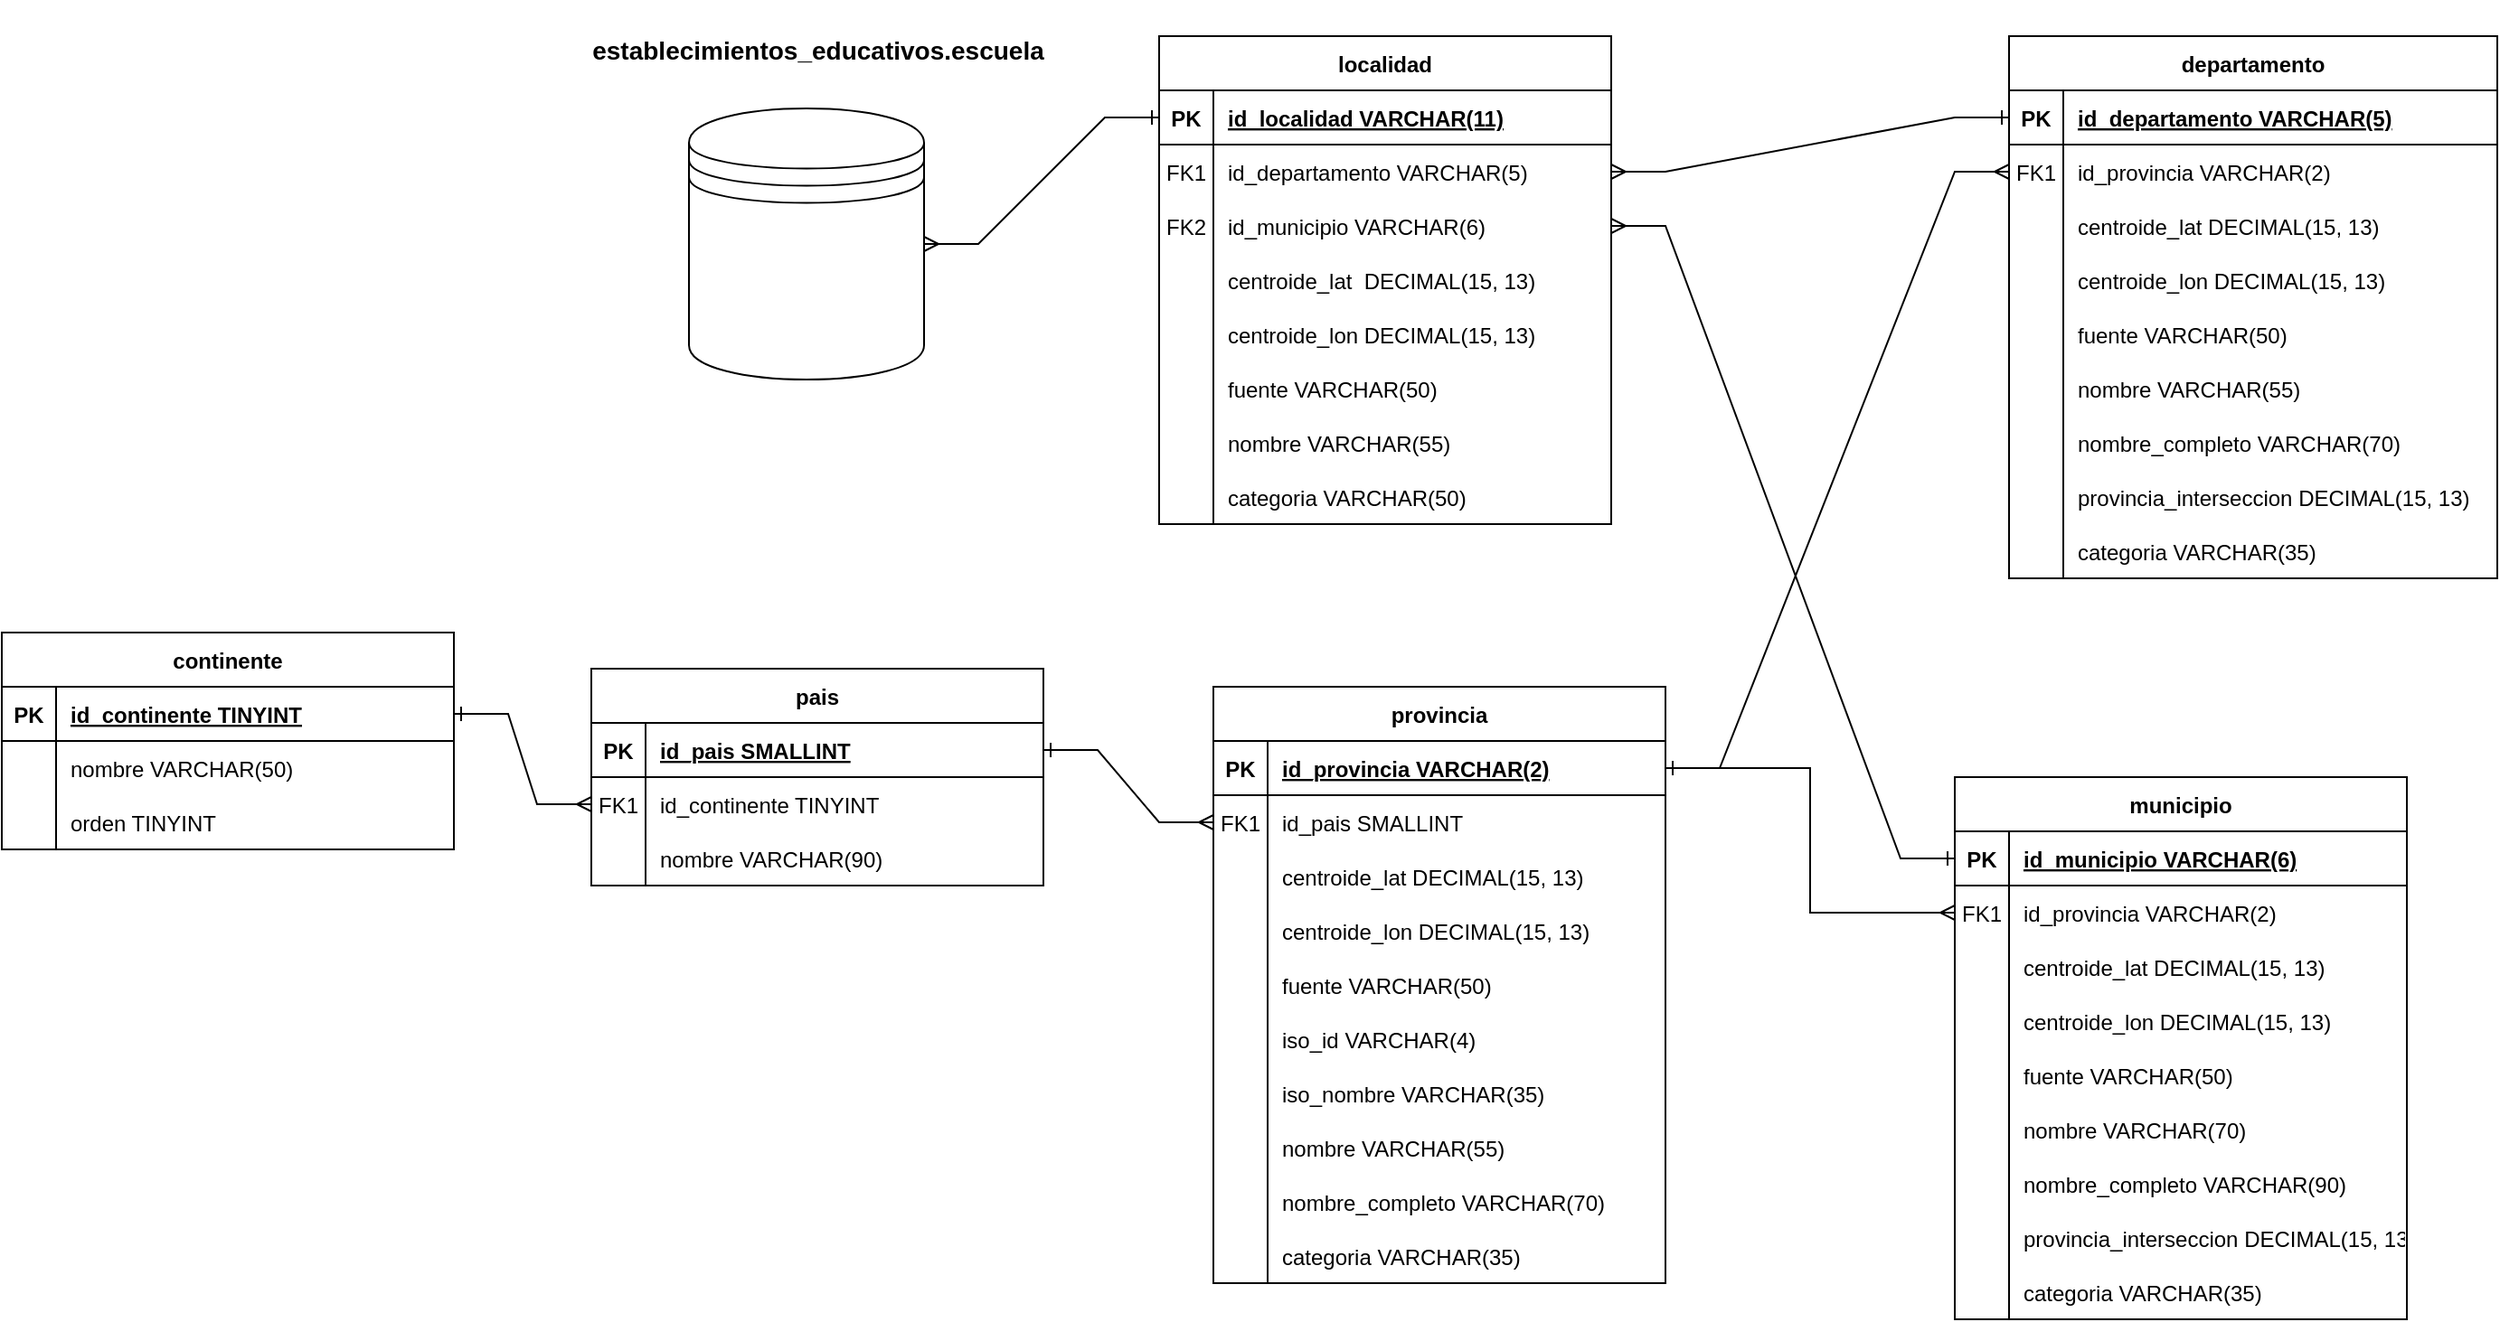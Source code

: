 <mxfile version="22.0.4" type="github">
  <diagram id="R2lEEEUBdFMjLlhIrx00" name="Page-1">
    <mxGraphModel dx="1405" dy="452" grid="1" gridSize="10" guides="1" tooltips="1" connect="1" arrows="1" fold="1" page="1" pageScale="1" pageWidth="850" pageHeight="1100" math="0" shadow="0" extFonts="Permanent Marker^https://fonts.googleapis.com/css?family=Permanent+Marker">
      <root>
        <mxCell id="0" />
        <mxCell id="1" parent="0" />
        <mxCell id="p_L0hl0cmmFW-ICyaClc-1" value="provincia" style="shape=table;startSize=30;container=1;collapsible=1;childLayout=tableLayout;fixedRows=1;rowLines=0;fontStyle=1;align=center;resizeLast=1;" parent="1" vertex="1">
          <mxGeometry x="150" y="710" width="250" height="330" as="geometry" />
        </mxCell>
        <mxCell id="p_L0hl0cmmFW-ICyaClc-2" value="" style="shape=partialRectangle;collapsible=0;dropTarget=0;pointerEvents=0;fillColor=none;points=[[0,0.5],[1,0.5]];portConstraint=eastwest;top=0;left=0;right=0;bottom=1;" parent="p_L0hl0cmmFW-ICyaClc-1" vertex="1">
          <mxGeometry y="30" width="250" height="30" as="geometry" />
        </mxCell>
        <mxCell id="p_L0hl0cmmFW-ICyaClc-3" value="PK" style="shape=partialRectangle;overflow=hidden;connectable=0;fillColor=none;top=0;left=0;bottom=0;right=0;fontStyle=1;" parent="p_L0hl0cmmFW-ICyaClc-2" vertex="1">
          <mxGeometry width="30" height="30" as="geometry">
            <mxRectangle width="30" height="30" as="alternateBounds" />
          </mxGeometry>
        </mxCell>
        <mxCell id="p_L0hl0cmmFW-ICyaClc-4" value="id_provincia VARCHAR(2)" style="shape=partialRectangle;overflow=hidden;connectable=0;fillColor=none;top=0;left=0;bottom=0;right=0;align=left;spacingLeft=6;fontStyle=5;" parent="p_L0hl0cmmFW-ICyaClc-2" vertex="1">
          <mxGeometry x="30" width="220" height="30" as="geometry">
            <mxRectangle width="220" height="30" as="alternateBounds" />
          </mxGeometry>
        </mxCell>
        <mxCell id="p_L0hl0cmmFW-ICyaClc-5" value="" style="shape=partialRectangle;collapsible=0;dropTarget=0;pointerEvents=0;fillColor=none;points=[[0,0.5],[1,0.5]];portConstraint=eastwest;top=0;left=0;right=0;bottom=0;" parent="p_L0hl0cmmFW-ICyaClc-1" vertex="1">
          <mxGeometry y="60" width="250" height="30" as="geometry" />
        </mxCell>
        <mxCell id="p_L0hl0cmmFW-ICyaClc-6" value="FK1" style="shape=partialRectangle;overflow=hidden;connectable=0;fillColor=none;top=0;left=0;bottom=0;right=0;" parent="p_L0hl0cmmFW-ICyaClc-5" vertex="1">
          <mxGeometry width="30" height="30" as="geometry">
            <mxRectangle width="30" height="30" as="alternateBounds" />
          </mxGeometry>
        </mxCell>
        <mxCell id="p_L0hl0cmmFW-ICyaClc-7" value="id_pais SMALLINT" style="shape=partialRectangle;overflow=hidden;connectable=0;fillColor=none;top=0;left=0;bottom=0;right=0;align=left;spacingLeft=6;" parent="p_L0hl0cmmFW-ICyaClc-5" vertex="1">
          <mxGeometry x="30" width="220" height="30" as="geometry">
            <mxRectangle width="220" height="30" as="alternateBounds" />
          </mxGeometry>
        </mxCell>
        <mxCell id="P555-BphKyuBICLtv276-1" value="" style="shape=partialRectangle;collapsible=0;dropTarget=0;pointerEvents=0;fillColor=none;points=[[0,0.5],[1,0.5]];portConstraint=eastwest;top=0;left=0;right=0;bottom=0;" parent="p_L0hl0cmmFW-ICyaClc-1" vertex="1">
          <mxGeometry y="90" width="250" height="30" as="geometry" />
        </mxCell>
        <mxCell id="P555-BphKyuBICLtv276-2" value="" style="shape=partialRectangle;overflow=hidden;connectable=0;fillColor=none;top=0;left=0;bottom=0;right=0;" parent="P555-BphKyuBICLtv276-1" vertex="1">
          <mxGeometry width="30" height="30" as="geometry">
            <mxRectangle width="30" height="30" as="alternateBounds" />
          </mxGeometry>
        </mxCell>
        <mxCell id="P555-BphKyuBICLtv276-3" value="centroide_lat DECIMAL(15, 13)" style="shape=partialRectangle;overflow=hidden;connectable=0;fillColor=none;top=0;left=0;bottom=0;right=0;align=left;spacingLeft=6;" parent="P555-BphKyuBICLtv276-1" vertex="1">
          <mxGeometry x="30" width="220" height="30" as="geometry">
            <mxRectangle width="220" height="30" as="alternateBounds" />
          </mxGeometry>
        </mxCell>
        <mxCell id="9YQmN1Ds9y90uGteiGCf-87" value="" style="shape=partialRectangle;collapsible=0;dropTarget=0;pointerEvents=0;fillColor=none;points=[[0,0.5],[1,0.5]];portConstraint=eastwest;top=0;left=0;right=0;bottom=0;" parent="p_L0hl0cmmFW-ICyaClc-1" vertex="1">
          <mxGeometry y="120" width="250" height="30" as="geometry" />
        </mxCell>
        <mxCell id="9YQmN1Ds9y90uGteiGCf-88" value="" style="shape=partialRectangle;overflow=hidden;connectable=0;fillColor=none;top=0;left=0;bottom=0;right=0;" parent="9YQmN1Ds9y90uGteiGCf-87" vertex="1">
          <mxGeometry width="30" height="30" as="geometry">
            <mxRectangle width="30" height="30" as="alternateBounds" />
          </mxGeometry>
        </mxCell>
        <mxCell id="9YQmN1Ds9y90uGteiGCf-89" value="centroide_lon DECIMAL(15, 13)" style="shape=partialRectangle;overflow=hidden;connectable=0;fillColor=none;top=0;left=0;bottom=0;right=0;align=left;spacingLeft=6;" parent="9YQmN1Ds9y90uGteiGCf-87" vertex="1">
          <mxGeometry x="30" width="220" height="30" as="geometry">
            <mxRectangle width="220" height="30" as="alternateBounds" />
          </mxGeometry>
        </mxCell>
        <mxCell id="P555-BphKyuBICLtv276-7" value="" style="shape=partialRectangle;collapsible=0;dropTarget=0;pointerEvents=0;fillColor=none;points=[[0,0.5],[1,0.5]];portConstraint=eastwest;top=0;left=0;right=0;bottom=0;" parent="p_L0hl0cmmFW-ICyaClc-1" vertex="1">
          <mxGeometry y="150" width="250" height="30" as="geometry" />
        </mxCell>
        <mxCell id="P555-BphKyuBICLtv276-8" value="" style="shape=partialRectangle;overflow=hidden;connectable=0;fillColor=none;top=0;left=0;bottom=0;right=0;" parent="P555-BphKyuBICLtv276-7" vertex="1">
          <mxGeometry width="30" height="30" as="geometry">
            <mxRectangle width="30" height="30" as="alternateBounds" />
          </mxGeometry>
        </mxCell>
        <mxCell id="P555-BphKyuBICLtv276-9" value="fuente VARCHAR(50)" style="shape=partialRectangle;overflow=hidden;connectable=0;fillColor=none;top=0;left=0;bottom=0;right=0;align=left;spacingLeft=6;" parent="P555-BphKyuBICLtv276-7" vertex="1">
          <mxGeometry x="30" width="220" height="30" as="geometry">
            <mxRectangle width="220" height="30" as="alternateBounds" />
          </mxGeometry>
        </mxCell>
        <mxCell id="P555-BphKyuBICLtv276-10" value="" style="shape=partialRectangle;collapsible=0;dropTarget=0;pointerEvents=0;fillColor=none;points=[[0,0.5],[1,0.5]];portConstraint=eastwest;top=0;left=0;right=0;bottom=0;" parent="p_L0hl0cmmFW-ICyaClc-1" vertex="1">
          <mxGeometry y="180" width="250" height="30" as="geometry" />
        </mxCell>
        <mxCell id="P555-BphKyuBICLtv276-11" value="" style="shape=partialRectangle;overflow=hidden;connectable=0;fillColor=none;top=0;left=0;bottom=0;right=0;" parent="P555-BphKyuBICLtv276-10" vertex="1">
          <mxGeometry width="30" height="30" as="geometry">
            <mxRectangle width="30" height="30" as="alternateBounds" />
          </mxGeometry>
        </mxCell>
        <mxCell id="P555-BphKyuBICLtv276-12" value="iso_id VARCHAR(4)" style="shape=partialRectangle;overflow=hidden;connectable=0;fillColor=none;top=0;left=0;bottom=0;right=0;align=left;spacingLeft=6;" parent="P555-BphKyuBICLtv276-10" vertex="1">
          <mxGeometry x="30" width="220" height="30" as="geometry">
            <mxRectangle width="220" height="30" as="alternateBounds" />
          </mxGeometry>
        </mxCell>
        <mxCell id="P555-BphKyuBICLtv276-13" value="" style="shape=partialRectangle;collapsible=0;dropTarget=0;pointerEvents=0;fillColor=none;points=[[0,0.5],[1,0.5]];portConstraint=eastwest;top=0;left=0;right=0;bottom=0;" parent="p_L0hl0cmmFW-ICyaClc-1" vertex="1">
          <mxGeometry y="210" width="250" height="30" as="geometry" />
        </mxCell>
        <mxCell id="P555-BphKyuBICLtv276-14" value="" style="shape=partialRectangle;overflow=hidden;connectable=0;fillColor=none;top=0;left=0;bottom=0;right=0;" parent="P555-BphKyuBICLtv276-13" vertex="1">
          <mxGeometry width="30" height="30" as="geometry">
            <mxRectangle width="30" height="30" as="alternateBounds" />
          </mxGeometry>
        </mxCell>
        <mxCell id="P555-BphKyuBICLtv276-15" value="iso_nombre VARCHAR(35)" style="shape=partialRectangle;overflow=hidden;connectable=0;fillColor=none;top=0;left=0;bottom=0;right=0;align=left;spacingLeft=6;" parent="P555-BphKyuBICLtv276-13" vertex="1">
          <mxGeometry x="30" width="220" height="30" as="geometry">
            <mxRectangle width="220" height="30" as="alternateBounds" />
          </mxGeometry>
        </mxCell>
        <mxCell id="P555-BphKyuBICLtv276-4" value="" style="shape=partialRectangle;collapsible=0;dropTarget=0;pointerEvents=0;fillColor=none;points=[[0,0.5],[1,0.5]];portConstraint=eastwest;top=0;left=0;right=0;bottom=0;" parent="p_L0hl0cmmFW-ICyaClc-1" vertex="1">
          <mxGeometry y="240" width="250" height="30" as="geometry" />
        </mxCell>
        <mxCell id="P555-BphKyuBICLtv276-5" value="" style="shape=partialRectangle;overflow=hidden;connectable=0;fillColor=none;top=0;left=0;bottom=0;right=0;" parent="P555-BphKyuBICLtv276-4" vertex="1">
          <mxGeometry width="30" height="30" as="geometry">
            <mxRectangle width="30" height="30" as="alternateBounds" />
          </mxGeometry>
        </mxCell>
        <mxCell id="P555-BphKyuBICLtv276-6" value="nombre VARCHAR(55)" style="shape=partialRectangle;overflow=hidden;connectable=0;fillColor=none;top=0;left=0;bottom=0;right=0;align=left;spacingLeft=6;" parent="P555-BphKyuBICLtv276-4" vertex="1">
          <mxGeometry x="30" width="220" height="30" as="geometry">
            <mxRectangle width="220" height="30" as="alternateBounds" />
          </mxGeometry>
        </mxCell>
        <mxCell id="P555-BphKyuBICLtv276-50" value="" style="shape=partialRectangle;collapsible=0;dropTarget=0;pointerEvents=0;fillColor=none;points=[[0,0.5],[1,0.5]];portConstraint=eastwest;top=0;left=0;right=0;bottom=0;" parent="p_L0hl0cmmFW-ICyaClc-1" vertex="1">
          <mxGeometry y="270" width="250" height="30" as="geometry" />
        </mxCell>
        <mxCell id="P555-BphKyuBICLtv276-51" value="" style="shape=partialRectangle;overflow=hidden;connectable=0;fillColor=none;top=0;left=0;bottom=0;right=0;" parent="P555-BphKyuBICLtv276-50" vertex="1">
          <mxGeometry width="30" height="30" as="geometry">
            <mxRectangle width="30" height="30" as="alternateBounds" />
          </mxGeometry>
        </mxCell>
        <mxCell id="P555-BphKyuBICLtv276-52" value="nombre_completo VARCHAR(70)" style="shape=partialRectangle;overflow=hidden;connectable=0;fillColor=none;top=0;left=0;bottom=0;right=0;align=left;spacingLeft=6;" parent="P555-BphKyuBICLtv276-50" vertex="1">
          <mxGeometry x="30" width="220" height="30" as="geometry">
            <mxRectangle width="220" height="30" as="alternateBounds" />
          </mxGeometry>
        </mxCell>
        <mxCell id="P555-BphKyuBICLtv276-53" value="" style="shape=partialRectangle;collapsible=0;dropTarget=0;pointerEvents=0;fillColor=none;points=[[0,0.5],[1,0.5]];portConstraint=eastwest;top=0;left=0;right=0;bottom=0;" parent="p_L0hl0cmmFW-ICyaClc-1" vertex="1">
          <mxGeometry y="300" width="250" height="30" as="geometry" />
        </mxCell>
        <mxCell id="P555-BphKyuBICLtv276-54" value="" style="shape=partialRectangle;overflow=hidden;connectable=0;fillColor=none;top=0;left=0;bottom=0;right=0;" parent="P555-BphKyuBICLtv276-53" vertex="1">
          <mxGeometry width="30" height="30" as="geometry">
            <mxRectangle width="30" height="30" as="alternateBounds" />
          </mxGeometry>
        </mxCell>
        <mxCell id="P555-BphKyuBICLtv276-55" value="categoria VARCHAR(35)" style="shape=partialRectangle;overflow=hidden;connectable=0;fillColor=none;top=0;left=0;bottom=0;right=0;align=left;spacingLeft=6;" parent="P555-BphKyuBICLtv276-53" vertex="1">
          <mxGeometry x="30" width="220" height="30" as="geometry">
            <mxRectangle width="220" height="30" as="alternateBounds" />
          </mxGeometry>
        </mxCell>
        <mxCell id="p_L0hl0cmmFW-ICyaClc-14" value="departamento" style="shape=table;startSize=30;container=1;collapsible=1;childLayout=tableLayout;fixedRows=1;rowLines=0;fontStyle=1;align=center;resizeLast=1;" parent="1" vertex="1">
          <mxGeometry x="590" y="350" width="270" height="300" as="geometry" />
        </mxCell>
        <mxCell id="p_L0hl0cmmFW-ICyaClc-15" value="" style="shape=partialRectangle;collapsible=0;dropTarget=0;pointerEvents=0;fillColor=none;points=[[0,0.5],[1,0.5]];portConstraint=eastwest;top=0;left=0;right=0;bottom=1;" parent="p_L0hl0cmmFW-ICyaClc-14" vertex="1">
          <mxGeometry y="30" width="270" height="30" as="geometry" />
        </mxCell>
        <mxCell id="p_L0hl0cmmFW-ICyaClc-16" value="PK" style="shape=partialRectangle;overflow=hidden;connectable=0;fillColor=none;top=0;left=0;bottom=0;right=0;fontStyle=1;" parent="p_L0hl0cmmFW-ICyaClc-15" vertex="1">
          <mxGeometry width="30" height="30" as="geometry">
            <mxRectangle width="30" height="30" as="alternateBounds" />
          </mxGeometry>
        </mxCell>
        <mxCell id="p_L0hl0cmmFW-ICyaClc-17" value="id_departamento VARCHAR(5)" style="shape=partialRectangle;overflow=hidden;connectable=0;fillColor=none;top=0;left=0;bottom=0;right=0;align=left;spacingLeft=6;fontStyle=5;" parent="p_L0hl0cmmFW-ICyaClc-15" vertex="1">
          <mxGeometry x="30" width="240" height="30" as="geometry">
            <mxRectangle width="240" height="30" as="alternateBounds" />
          </mxGeometry>
        </mxCell>
        <mxCell id="p_L0hl0cmmFW-ICyaClc-18" value="" style="shape=partialRectangle;collapsible=0;dropTarget=0;pointerEvents=0;fillColor=none;points=[[0,0.5],[1,0.5]];portConstraint=eastwest;top=0;left=0;right=0;bottom=0;" parent="p_L0hl0cmmFW-ICyaClc-14" vertex="1">
          <mxGeometry y="60" width="270" height="30" as="geometry" />
        </mxCell>
        <mxCell id="p_L0hl0cmmFW-ICyaClc-19" value="FK1" style="shape=partialRectangle;overflow=hidden;connectable=0;fillColor=none;top=0;left=0;bottom=0;right=0;" parent="p_L0hl0cmmFW-ICyaClc-18" vertex="1">
          <mxGeometry width="30" height="30" as="geometry">
            <mxRectangle width="30" height="30" as="alternateBounds" />
          </mxGeometry>
        </mxCell>
        <mxCell id="p_L0hl0cmmFW-ICyaClc-20" value="id_provincia VARCHAR(2)" style="shape=partialRectangle;overflow=hidden;connectable=0;fillColor=none;top=0;left=0;bottom=0;right=0;align=left;spacingLeft=6;" parent="p_L0hl0cmmFW-ICyaClc-18" vertex="1">
          <mxGeometry x="30" width="240" height="30" as="geometry">
            <mxRectangle width="240" height="30" as="alternateBounds" />
          </mxGeometry>
        </mxCell>
        <mxCell id="P555-BphKyuBICLtv276-56" value="" style="shape=partialRectangle;collapsible=0;dropTarget=0;pointerEvents=0;fillColor=none;points=[[0,0.5],[1,0.5]];portConstraint=eastwest;top=0;left=0;right=0;bottom=0;" parent="p_L0hl0cmmFW-ICyaClc-14" vertex="1">
          <mxGeometry y="90" width="270" height="30" as="geometry" />
        </mxCell>
        <mxCell id="P555-BphKyuBICLtv276-57" value="" style="shape=partialRectangle;overflow=hidden;connectable=0;fillColor=none;top=0;left=0;bottom=0;right=0;" parent="P555-BphKyuBICLtv276-56" vertex="1">
          <mxGeometry width="30" height="30" as="geometry">
            <mxRectangle width="30" height="30" as="alternateBounds" />
          </mxGeometry>
        </mxCell>
        <mxCell id="P555-BphKyuBICLtv276-58" value="centroide_lat DECIMAL(15, 13)" style="shape=partialRectangle;overflow=hidden;connectable=0;fillColor=none;top=0;left=0;bottom=0;right=0;align=left;spacingLeft=6;" parent="P555-BphKyuBICLtv276-56" vertex="1">
          <mxGeometry x="30" width="240" height="30" as="geometry">
            <mxRectangle width="240" height="30" as="alternateBounds" />
          </mxGeometry>
        </mxCell>
        <mxCell id="p_L0hl0cmmFW-ICyaClc-27" value="" style="shape=partialRectangle;collapsible=0;dropTarget=0;pointerEvents=0;fillColor=none;points=[[0,0.5],[1,0.5]];portConstraint=eastwest;top=0;left=0;right=0;bottom=0;" parent="p_L0hl0cmmFW-ICyaClc-14" vertex="1">
          <mxGeometry y="120" width="270" height="30" as="geometry" />
        </mxCell>
        <mxCell id="p_L0hl0cmmFW-ICyaClc-28" value="" style="shape=partialRectangle;overflow=hidden;connectable=0;fillColor=none;top=0;left=0;bottom=0;right=0;" parent="p_L0hl0cmmFW-ICyaClc-27" vertex="1">
          <mxGeometry width="30" height="30" as="geometry">
            <mxRectangle width="30" height="30" as="alternateBounds" />
          </mxGeometry>
        </mxCell>
        <mxCell id="p_L0hl0cmmFW-ICyaClc-29" value="centroide_lon DECIMAL(15, 13)" style="shape=partialRectangle;overflow=hidden;connectable=0;fillColor=none;top=0;left=0;bottom=0;right=0;align=left;spacingLeft=6;" parent="p_L0hl0cmmFW-ICyaClc-27" vertex="1">
          <mxGeometry x="30" width="240" height="30" as="geometry">
            <mxRectangle width="240" height="30" as="alternateBounds" />
          </mxGeometry>
        </mxCell>
        <mxCell id="P555-BphKyuBICLtv276-62" value="" style="shape=partialRectangle;collapsible=0;dropTarget=0;pointerEvents=0;fillColor=none;points=[[0,0.5],[1,0.5]];portConstraint=eastwest;top=0;left=0;right=0;bottom=0;" parent="p_L0hl0cmmFW-ICyaClc-14" vertex="1">
          <mxGeometry y="150" width="270" height="30" as="geometry" />
        </mxCell>
        <mxCell id="P555-BphKyuBICLtv276-63" value="" style="shape=partialRectangle;overflow=hidden;connectable=0;fillColor=none;top=0;left=0;bottom=0;right=0;" parent="P555-BphKyuBICLtv276-62" vertex="1">
          <mxGeometry width="30" height="30" as="geometry">
            <mxRectangle width="30" height="30" as="alternateBounds" />
          </mxGeometry>
        </mxCell>
        <mxCell id="P555-BphKyuBICLtv276-64" value="fuente VARCHAR(50)" style="shape=partialRectangle;overflow=hidden;connectable=0;fillColor=none;top=0;left=0;bottom=0;right=0;align=left;spacingLeft=6;" parent="P555-BphKyuBICLtv276-62" vertex="1">
          <mxGeometry x="30" width="240" height="30" as="geometry">
            <mxRectangle width="240" height="30" as="alternateBounds" />
          </mxGeometry>
        </mxCell>
        <mxCell id="P555-BphKyuBICLtv276-59" value="" style="shape=partialRectangle;collapsible=0;dropTarget=0;pointerEvents=0;fillColor=none;points=[[0,0.5],[1,0.5]];portConstraint=eastwest;top=0;left=0;right=0;bottom=0;" parent="p_L0hl0cmmFW-ICyaClc-14" vertex="1">
          <mxGeometry y="180" width="270" height="30" as="geometry" />
        </mxCell>
        <mxCell id="P555-BphKyuBICLtv276-60" value="" style="shape=partialRectangle;overflow=hidden;connectable=0;fillColor=none;top=0;left=0;bottom=0;right=0;" parent="P555-BphKyuBICLtv276-59" vertex="1">
          <mxGeometry width="30" height="30" as="geometry">
            <mxRectangle width="30" height="30" as="alternateBounds" />
          </mxGeometry>
        </mxCell>
        <mxCell id="P555-BphKyuBICLtv276-61" value="nombre VARCHAR(55)" style="shape=partialRectangle;overflow=hidden;connectable=0;fillColor=none;top=0;left=0;bottom=0;right=0;align=left;spacingLeft=6;" parent="P555-BphKyuBICLtv276-59" vertex="1">
          <mxGeometry x="30" width="240" height="30" as="geometry">
            <mxRectangle width="240" height="30" as="alternateBounds" />
          </mxGeometry>
        </mxCell>
        <mxCell id="P555-BphKyuBICLtv276-65" value="" style="shape=partialRectangle;collapsible=0;dropTarget=0;pointerEvents=0;fillColor=none;points=[[0,0.5],[1,0.5]];portConstraint=eastwest;top=0;left=0;right=0;bottom=0;" parent="p_L0hl0cmmFW-ICyaClc-14" vertex="1">
          <mxGeometry y="210" width="270" height="30" as="geometry" />
        </mxCell>
        <mxCell id="P555-BphKyuBICLtv276-66" value="" style="shape=partialRectangle;overflow=hidden;connectable=0;fillColor=none;top=0;left=0;bottom=0;right=0;" parent="P555-BphKyuBICLtv276-65" vertex="1">
          <mxGeometry width="30" height="30" as="geometry">
            <mxRectangle width="30" height="30" as="alternateBounds" />
          </mxGeometry>
        </mxCell>
        <mxCell id="P555-BphKyuBICLtv276-67" value="nombre_completo VARCHAR(70)" style="shape=partialRectangle;overflow=hidden;connectable=0;fillColor=none;top=0;left=0;bottom=0;right=0;align=left;spacingLeft=6;" parent="P555-BphKyuBICLtv276-65" vertex="1">
          <mxGeometry x="30" width="240" height="30" as="geometry">
            <mxRectangle width="240" height="30" as="alternateBounds" />
          </mxGeometry>
        </mxCell>
        <mxCell id="P555-BphKyuBICLtv276-68" value="" style="shape=partialRectangle;collapsible=0;dropTarget=0;pointerEvents=0;fillColor=none;points=[[0,0.5],[1,0.5]];portConstraint=eastwest;top=0;left=0;right=0;bottom=0;" parent="p_L0hl0cmmFW-ICyaClc-14" vertex="1">
          <mxGeometry y="240" width="270" height="30" as="geometry" />
        </mxCell>
        <mxCell id="P555-BphKyuBICLtv276-69" value="" style="shape=partialRectangle;overflow=hidden;connectable=0;fillColor=none;top=0;left=0;bottom=0;right=0;" parent="P555-BphKyuBICLtv276-68" vertex="1">
          <mxGeometry width="30" height="30" as="geometry">
            <mxRectangle width="30" height="30" as="alternateBounds" />
          </mxGeometry>
        </mxCell>
        <mxCell id="P555-BphKyuBICLtv276-70" value="provincia_interseccion DECIMAL(15, 13)" style="shape=partialRectangle;overflow=hidden;connectable=0;fillColor=none;top=0;left=0;bottom=0;right=0;align=left;spacingLeft=6;" parent="P555-BphKyuBICLtv276-68" vertex="1">
          <mxGeometry x="30" width="240" height="30" as="geometry">
            <mxRectangle width="240" height="30" as="alternateBounds" />
          </mxGeometry>
        </mxCell>
        <mxCell id="P555-BphKyuBICLtv276-71" value="" style="shape=partialRectangle;collapsible=0;dropTarget=0;pointerEvents=0;fillColor=none;points=[[0,0.5],[1,0.5]];portConstraint=eastwest;top=0;left=0;right=0;bottom=0;" parent="p_L0hl0cmmFW-ICyaClc-14" vertex="1">
          <mxGeometry y="270" width="270" height="30" as="geometry" />
        </mxCell>
        <mxCell id="P555-BphKyuBICLtv276-72" value="" style="shape=partialRectangle;overflow=hidden;connectable=0;fillColor=none;top=0;left=0;bottom=0;right=0;" parent="P555-BphKyuBICLtv276-71" vertex="1">
          <mxGeometry width="30" height="30" as="geometry">
            <mxRectangle width="30" height="30" as="alternateBounds" />
          </mxGeometry>
        </mxCell>
        <mxCell id="P555-BphKyuBICLtv276-73" value="categoria VARCHAR(35)" style="shape=partialRectangle;overflow=hidden;connectable=0;fillColor=none;top=0;left=0;bottom=0;right=0;align=left;spacingLeft=6;" parent="P555-BphKyuBICLtv276-71" vertex="1">
          <mxGeometry x="30" width="240" height="30" as="geometry">
            <mxRectangle width="240" height="30" as="alternateBounds" />
          </mxGeometry>
        </mxCell>
        <mxCell id="p_L0hl0cmmFW-ICyaClc-31" style="edgeStyle=entityRelationEdgeStyle;rounded=0;orthogonalLoop=1;jettySize=auto;html=1;exitX=1;exitY=0.5;exitDx=0;exitDy=0;entryX=0;entryY=0.5;entryDx=0;entryDy=0;startArrow=ERone;startFill=0;endArrow=ERmany;endFill=0;" parent="1" source="p_L0hl0cmmFW-ICyaClc-2" target="p_L0hl0cmmFW-ICyaClc-18" edge="1">
          <mxGeometry relative="1" as="geometry" />
        </mxCell>
        <mxCell id="p_L0hl0cmmFW-ICyaClc-32" value="localidad" style="shape=table;startSize=30;container=1;collapsible=1;childLayout=tableLayout;fixedRows=1;rowLines=0;fontStyle=1;align=center;resizeLast=1;" parent="1" vertex="1">
          <mxGeometry x="120" y="350" width="250" height="270" as="geometry" />
        </mxCell>
        <mxCell id="p_L0hl0cmmFW-ICyaClc-33" value="" style="shape=partialRectangle;collapsible=0;dropTarget=0;pointerEvents=0;fillColor=none;points=[[0,0.5],[1,0.5]];portConstraint=eastwest;top=0;left=0;right=0;bottom=1;" parent="p_L0hl0cmmFW-ICyaClc-32" vertex="1">
          <mxGeometry y="30" width="250" height="30" as="geometry" />
        </mxCell>
        <mxCell id="p_L0hl0cmmFW-ICyaClc-34" value="PK" style="shape=partialRectangle;overflow=hidden;connectable=0;fillColor=none;top=0;left=0;bottom=0;right=0;fontStyle=1;" parent="p_L0hl0cmmFW-ICyaClc-33" vertex="1">
          <mxGeometry width="30" height="30" as="geometry">
            <mxRectangle width="30" height="30" as="alternateBounds" />
          </mxGeometry>
        </mxCell>
        <mxCell id="p_L0hl0cmmFW-ICyaClc-35" value="id_localidad VARCHAR(11)" style="shape=partialRectangle;overflow=hidden;connectable=0;fillColor=none;top=0;left=0;bottom=0;right=0;align=left;spacingLeft=6;fontStyle=5;" parent="p_L0hl0cmmFW-ICyaClc-33" vertex="1">
          <mxGeometry x="30" width="220" height="30" as="geometry">
            <mxRectangle width="220" height="30" as="alternateBounds" />
          </mxGeometry>
        </mxCell>
        <mxCell id="p_L0hl0cmmFW-ICyaClc-36" value="" style="shape=partialRectangle;collapsible=0;dropTarget=0;pointerEvents=0;fillColor=none;points=[[0,0.5],[1,0.5]];portConstraint=eastwest;top=0;left=0;right=0;bottom=0;" parent="p_L0hl0cmmFW-ICyaClc-32" vertex="1">
          <mxGeometry y="60" width="250" height="30" as="geometry" />
        </mxCell>
        <mxCell id="p_L0hl0cmmFW-ICyaClc-37" value="FK1" style="shape=partialRectangle;overflow=hidden;connectable=0;fillColor=none;top=0;left=0;bottom=0;right=0;" parent="p_L0hl0cmmFW-ICyaClc-36" vertex="1">
          <mxGeometry width="30" height="30" as="geometry">
            <mxRectangle width="30" height="30" as="alternateBounds" />
          </mxGeometry>
        </mxCell>
        <mxCell id="p_L0hl0cmmFW-ICyaClc-38" value="id_departamento VARCHAR(5)" style="shape=partialRectangle;overflow=hidden;connectable=0;fillColor=none;top=0;left=0;bottom=0;right=0;align=left;spacingLeft=6;" parent="p_L0hl0cmmFW-ICyaClc-36" vertex="1">
          <mxGeometry x="30" width="220" height="30" as="geometry">
            <mxRectangle width="220" height="30" as="alternateBounds" />
          </mxGeometry>
        </mxCell>
        <mxCell id="P555-BphKyuBICLtv276-105" value="" style="shape=partialRectangle;collapsible=0;dropTarget=0;pointerEvents=0;fillColor=none;points=[[0,0.5],[1,0.5]];portConstraint=eastwest;top=0;left=0;right=0;bottom=0;" parent="p_L0hl0cmmFW-ICyaClc-32" vertex="1">
          <mxGeometry y="90" width="250" height="30" as="geometry" />
        </mxCell>
        <mxCell id="P555-BphKyuBICLtv276-106" value="FK2" style="shape=partialRectangle;overflow=hidden;connectable=0;fillColor=none;top=0;left=0;bottom=0;right=0;" parent="P555-BphKyuBICLtv276-105" vertex="1">
          <mxGeometry width="30" height="30" as="geometry">
            <mxRectangle width="30" height="30" as="alternateBounds" />
          </mxGeometry>
        </mxCell>
        <mxCell id="P555-BphKyuBICLtv276-107" value="id_municipio VARCHAR(6)" style="shape=partialRectangle;overflow=hidden;connectable=0;fillColor=none;top=0;left=0;bottom=0;right=0;align=left;spacingLeft=6;" parent="P555-BphKyuBICLtv276-105" vertex="1">
          <mxGeometry x="30" width="220" height="30" as="geometry">
            <mxRectangle width="220" height="30" as="alternateBounds" />
          </mxGeometry>
        </mxCell>
        <mxCell id="P555-BphKyuBICLtv276-99" value="" style="shape=partialRectangle;collapsible=0;dropTarget=0;pointerEvents=0;fillColor=none;points=[[0,0.5],[1,0.5]];portConstraint=eastwest;top=0;left=0;right=0;bottom=0;" parent="p_L0hl0cmmFW-ICyaClc-32" vertex="1">
          <mxGeometry y="120" width="250" height="30" as="geometry" />
        </mxCell>
        <mxCell id="P555-BphKyuBICLtv276-100" value="" style="shape=partialRectangle;overflow=hidden;connectable=0;fillColor=none;top=0;left=0;bottom=0;right=0;" parent="P555-BphKyuBICLtv276-99" vertex="1">
          <mxGeometry width="30" height="30" as="geometry">
            <mxRectangle width="30" height="30" as="alternateBounds" />
          </mxGeometry>
        </mxCell>
        <mxCell id="P555-BphKyuBICLtv276-101" value="centroide_lat  DECIMAL(15, 13)" style="shape=partialRectangle;overflow=hidden;connectable=0;fillColor=none;top=0;left=0;bottom=0;right=0;align=left;spacingLeft=6;" parent="P555-BphKyuBICLtv276-99" vertex="1">
          <mxGeometry x="30" width="220" height="30" as="geometry">
            <mxRectangle width="220" height="30" as="alternateBounds" />
          </mxGeometry>
        </mxCell>
        <mxCell id="P555-BphKyuBICLtv276-74" value="" style="shape=partialRectangle;collapsible=0;dropTarget=0;pointerEvents=0;fillColor=none;points=[[0,0.5],[1,0.5]];portConstraint=eastwest;top=0;left=0;right=0;bottom=0;" parent="p_L0hl0cmmFW-ICyaClc-32" vertex="1">
          <mxGeometry y="150" width="250" height="30" as="geometry" />
        </mxCell>
        <mxCell id="P555-BphKyuBICLtv276-75" value="" style="shape=partialRectangle;overflow=hidden;connectable=0;fillColor=none;top=0;left=0;bottom=0;right=0;" parent="P555-BphKyuBICLtv276-74" vertex="1">
          <mxGeometry width="30" height="30" as="geometry">
            <mxRectangle width="30" height="30" as="alternateBounds" />
          </mxGeometry>
        </mxCell>
        <mxCell id="P555-BphKyuBICLtv276-76" value="centroide_lon DECIMAL(15, 13)" style="shape=partialRectangle;overflow=hidden;connectable=0;fillColor=none;top=0;left=0;bottom=0;right=0;align=left;spacingLeft=6;" parent="P555-BphKyuBICLtv276-74" vertex="1">
          <mxGeometry x="30" width="220" height="30" as="geometry">
            <mxRectangle width="220" height="30" as="alternateBounds" />
          </mxGeometry>
        </mxCell>
        <mxCell id="P555-BphKyuBICLtv276-102" value="" style="shape=partialRectangle;collapsible=0;dropTarget=0;pointerEvents=0;fillColor=none;points=[[0,0.5],[1,0.5]];portConstraint=eastwest;top=0;left=0;right=0;bottom=0;" parent="p_L0hl0cmmFW-ICyaClc-32" vertex="1">
          <mxGeometry y="180" width="250" height="30" as="geometry" />
        </mxCell>
        <mxCell id="P555-BphKyuBICLtv276-103" value="" style="shape=partialRectangle;overflow=hidden;connectable=0;fillColor=none;top=0;left=0;bottom=0;right=0;" parent="P555-BphKyuBICLtv276-102" vertex="1">
          <mxGeometry width="30" height="30" as="geometry">
            <mxRectangle width="30" height="30" as="alternateBounds" />
          </mxGeometry>
        </mxCell>
        <mxCell id="P555-BphKyuBICLtv276-104" value="fuente VARCHAR(50)" style="shape=partialRectangle;overflow=hidden;connectable=0;fillColor=none;top=0;left=0;bottom=0;right=0;align=left;spacingLeft=6;" parent="P555-BphKyuBICLtv276-102" vertex="1">
          <mxGeometry x="30" width="220" height="30" as="geometry">
            <mxRectangle width="220" height="30" as="alternateBounds" />
          </mxGeometry>
        </mxCell>
        <mxCell id="CJse-N3JDThR90MtRQgZ-159" value="" style="shape=partialRectangle;collapsible=0;dropTarget=0;pointerEvents=0;fillColor=none;points=[[0,0.5],[1,0.5]];portConstraint=eastwest;top=0;left=0;right=0;bottom=0;" parent="p_L0hl0cmmFW-ICyaClc-32" vertex="1">
          <mxGeometry y="210" width="250" height="30" as="geometry" />
        </mxCell>
        <mxCell id="CJse-N3JDThR90MtRQgZ-160" value="" style="shape=partialRectangle;overflow=hidden;connectable=0;fillColor=none;top=0;left=0;bottom=0;right=0;" parent="CJse-N3JDThR90MtRQgZ-159" vertex="1">
          <mxGeometry width="30" height="30" as="geometry">
            <mxRectangle width="30" height="30" as="alternateBounds" />
          </mxGeometry>
        </mxCell>
        <mxCell id="CJse-N3JDThR90MtRQgZ-161" value="nombre VARCHAR(55)" style="shape=partialRectangle;overflow=hidden;connectable=0;fillColor=none;top=0;left=0;bottom=0;right=0;align=left;spacingLeft=6;" parent="CJse-N3JDThR90MtRQgZ-159" vertex="1">
          <mxGeometry x="30" width="220" height="30" as="geometry">
            <mxRectangle width="220" height="30" as="alternateBounds" />
          </mxGeometry>
        </mxCell>
        <mxCell id="P555-BphKyuBICLtv276-109" value="" style="shape=partialRectangle;collapsible=0;dropTarget=0;pointerEvents=0;fillColor=none;points=[[0,0.5],[1,0.5]];portConstraint=eastwest;top=0;left=0;right=0;bottom=0;" parent="p_L0hl0cmmFW-ICyaClc-32" vertex="1">
          <mxGeometry y="240" width="250" height="30" as="geometry" />
        </mxCell>
        <mxCell id="P555-BphKyuBICLtv276-110" value="" style="shape=partialRectangle;overflow=hidden;connectable=0;fillColor=none;top=0;left=0;bottom=0;right=0;" parent="P555-BphKyuBICLtv276-109" vertex="1">
          <mxGeometry width="30" height="30" as="geometry">
            <mxRectangle width="30" height="30" as="alternateBounds" />
          </mxGeometry>
        </mxCell>
        <mxCell id="P555-BphKyuBICLtv276-111" value="categoria VARCHAR(50)" style="shape=partialRectangle;overflow=hidden;connectable=0;fillColor=none;top=0;left=0;bottom=0;right=0;align=left;spacingLeft=6;" parent="P555-BphKyuBICLtv276-109" vertex="1">
          <mxGeometry x="30" width="220" height="30" as="geometry">
            <mxRectangle width="220" height="30" as="alternateBounds" />
          </mxGeometry>
        </mxCell>
        <mxCell id="p_L0hl0cmmFW-ICyaClc-49" style="edgeStyle=entityRelationEdgeStyle;rounded=0;orthogonalLoop=1;jettySize=auto;html=1;exitX=0;exitY=0.5;exitDx=0;exitDy=0;entryX=1;entryY=0.5;entryDx=0;entryDy=0;startArrow=ERone;startFill=0;endArrow=ERmany;endFill=0;" parent="1" source="p_L0hl0cmmFW-ICyaClc-15" target="p_L0hl0cmmFW-ICyaClc-36" edge="1">
          <mxGeometry relative="1" as="geometry" />
        </mxCell>
        <mxCell id="9YQmN1Ds9y90uGteiGCf-68" value="pais" style="shape=table;startSize=30;container=1;collapsible=1;childLayout=tableLayout;fixedRows=1;rowLines=0;fontStyle=1;align=center;resizeLast=1;" parent="1" vertex="1">
          <mxGeometry x="-194" y="700" width="250" height="120" as="geometry" />
        </mxCell>
        <mxCell id="9YQmN1Ds9y90uGteiGCf-69" value="" style="shape=partialRectangle;collapsible=0;dropTarget=0;pointerEvents=0;fillColor=none;points=[[0,0.5],[1,0.5]];portConstraint=eastwest;top=0;left=0;right=0;bottom=1;" parent="9YQmN1Ds9y90uGteiGCf-68" vertex="1">
          <mxGeometry y="30" width="250" height="30" as="geometry" />
        </mxCell>
        <mxCell id="9YQmN1Ds9y90uGteiGCf-70" value="PK" style="shape=partialRectangle;overflow=hidden;connectable=0;fillColor=none;top=0;left=0;bottom=0;right=0;fontStyle=1;" parent="9YQmN1Ds9y90uGteiGCf-69" vertex="1">
          <mxGeometry width="30" height="30" as="geometry">
            <mxRectangle width="30" height="30" as="alternateBounds" />
          </mxGeometry>
        </mxCell>
        <mxCell id="9YQmN1Ds9y90uGteiGCf-71" value="id_pais SMALLINT" style="shape=partialRectangle;overflow=hidden;connectable=0;fillColor=none;top=0;left=0;bottom=0;right=0;align=left;spacingLeft=6;fontStyle=5;" parent="9YQmN1Ds9y90uGteiGCf-69" vertex="1">
          <mxGeometry x="30" width="220" height="30" as="geometry">
            <mxRectangle width="220" height="30" as="alternateBounds" />
          </mxGeometry>
        </mxCell>
        <mxCell id="P555-BphKyuBICLtv276-150" value="" style="shape=partialRectangle;collapsible=0;dropTarget=0;pointerEvents=0;fillColor=none;points=[[0,0.5],[1,0.5]];portConstraint=eastwest;top=0;left=0;right=0;bottom=0;" parent="9YQmN1Ds9y90uGteiGCf-68" vertex="1">
          <mxGeometry y="60" width="250" height="30" as="geometry" />
        </mxCell>
        <mxCell id="P555-BphKyuBICLtv276-151" value="FK1" style="shape=partialRectangle;overflow=hidden;connectable=0;fillColor=none;top=0;left=0;bottom=0;right=0;" parent="P555-BphKyuBICLtv276-150" vertex="1">
          <mxGeometry width="30" height="30" as="geometry">
            <mxRectangle width="30" height="30" as="alternateBounds" />
          </mxGeometry>
        </mxCell>
        <mxCell id="P555-BphKyuBICLtv276-152" value="id_continente TINYINT" style="shape=partialRectangle;overflow=hidden;connectable=0;fillColor=none;top=0;left=0;bottom=0;right=0;align=left;spacingLeft=6;" parent="P555-BphKyuBICLtv276-150" vertex="1">
          <mxGeometry x="30" width="220" height="30" as="geometry">
            <mxRectangle width="220" height="30" as="alternateBounds" />
          </mxGeometry>
        </mxCell>
        <mxCell id="9YQmN1Ds9y90uGteiGCf-72" value="" style="shape=partialRectangle;collapsible=0;dropTarget=0;pointerEvents=0;fillColor=none;points=[[0,0.5],[1,0.5]];portConstraint=eastwest;top=0;left=0;right=0;bottom=0;" parent="9YQmN1Ds9y90uGteiGCf-68" vertex="1">
          <mxGeometry y="90" width="250" height="30" as="geometry" />
        </mxCell>
        <mxCell id="9YQmN1Ds9y90uGteiGCf-73" value="" style="shape=partialRectangle;overflow=hidden;connectable=0;fillColor=none;top=0;left=0;bottom=0;right=0;" parent="9YQmN1Ds9y90uGteiGCf-72" vertex="1">
          <mxGeometry width="30" height="30" as="geometry">
            <mxRectangle width="30" height="30" as="alternateBounds" />
          </mxGeometry>
        </mxCell>
        <mxCell id="9YQmN1Ds9y90uGteiGCf-74" value="nombre VARCHAR(90)" style="shape=partialRectangle;overflow=hidden;connectable=0;fillColor=none;top=0;left=0;bottom=0;right=0;align=left;spacingLeft=6;" parent="9YQmN1Ds9y90uGteiGCf-72" vertex="1">
          <mxGeometry x="30" width="220" height="30" as="geometry">
            <mxRectangle width="220" height="30" as="alternateBounds" />
          </mxGeometry>
        </mxCell>
        <mxCell id="9YQmN1Ds9y90uGteiGCf-90" style="edgeStyle=entityRelationEdgeStyle;rounded=0;orthogonalLoop=1;jettySize=auto;html=1;exitX=1;exitY=0.5;exitDx=0;exitDy=0;entryX=0;entryY=0.5;entryDx=0;entryDy=0;startArrow=ERone;startFill=0;endArrow=ERmany;endFill=0;" parent="1" source="9YQmN1Ds9y90uGteiGCf-69" target="p_L0hl0cmmFW-ICyaClc-5" edge="1">
          <mxGeometry relative="1" as="geometry" />
        </mxCell>
        <mxCell id="P555-BphKyuBICLtv276-112" value="municipio" style="shape=table;startSize=30;container=1;collapsible=1;childLayout=tableLayout;fixedRows=1;rowLines=0;fontStyle=1;align=center;resizeLast=1;" parent="1" vertex="1">
          <mxGeometry x="560" y="760" width="250" height="300" as="geometry" />
        </mxCell>
        <mxCell id="P555-BphKyuBICLtv276-113" value="" style="shape=partialRectangle;collapsible=0;dropTarget=0;pointerEvents=0;fillColor=none;points=[[0,0.5],[1,0.5]];portConstraint=eastwest;top=0;left=0;right=0;bottom=1;" parent="P555-BphKyuBICLtv276-112" vertex="1">
          <mxGeometry y="30" width="250" height="30" as="geometry" />
        </mxCell>
        <mxCell id="P555-BphKyuBICLtv276-114" value="PK" style="shape=partialRectangle;overflow=hidden;connectable=0;fillColor=none;top=0;left=0;bottom=0;right=0;fontStyle=1;" parent="P555-BphKyuBICLtv276-113" vertex="1">
          <mxGeometry width="30" height="30" as="geometry">
            <mxRectangle width="30" height="30" as="alternateBounds" />
          </mxGeometry>
        </mxCell>
        <mxCell id="P555-BphKyuBICLtv276-115" value="id_municipio VARCHAR(6)" style="shape=partialRectangle;overflow=hidden;connectable=0;fillColor=none;top=0;left=0;bottom=0;right=0;align=left;spacingLeft=6;fontStyle=5;" parent="P555-BphKyuBICLtv276-113" vertex="1">
          <mxGeometry x="30" width="220" height="30" as="geometry">
            <mxRectangle width="220" height="30" as="alternateBounds" />
          </mxGeometry>
        </mxCell>
        <mxCell id="P555-BphKyuBICLtv276-116" value="" style="shape=partialRectangle;collapsible=0;dropTarget=0;pointerEvents=0;fillColor=none;points=[[0,0.5],[1,0.5]];portConstraint=eastwest;top=0;left=0;right=0;bottom=0;" parent="P555-BphKyuBICLtv276-112" vertex="1">
          <mxGeometry y="60" width="250" height="30" as="geometry" />
        </mxCell>
        <mxCell id="P555-BphKyuBICLtv276-117" value="FK1" style="shape=partialRectangle;overflow=hidden;connectable=0;fillColor=none;top=0;left=0;bottom=0;right=0;" parent="P555-BphKyuBICLtv276-116" vertex="1">
          <mxGeometry width="30" height="30" as="geometry">
            <mxRectangle width="30" height="30" as="alternateBounds" />
          </mxGeometry>
        </mxCell>
        <mxCell id="P555-BphKyuBICLtv276-118" value="id_provincia VARCHAR(2)" style="shape=partialRectangle;overflow=hidden;connectable=0;fillColor=none;top=0;left=0;bottom=0;right=0;align=left;spacingLeft=6;" parent="P555-BphKyuBICLtv276-116" vertex="1">
          <mxGeometry x="30" width="220" height="30" as="geometry">
            <mxRectangle width="220" height="30" as="alternateBounds" />
          </mxGeometry>
        </mxCell>
        <mxCell id="P555-BphKyuBICLtv276-119" value="" style="shape=partialRectangle;collapsible=0;dropTarget=0;pointerEvents=0;fillColor=none;points=[[0,0.5],[1,0.5]];portConstraint=eastwest;top=0;left=0;right=0;bottom=0;" parent="P555-BphKyuBICLtv276-112" vertex="1">
          <mxGeometry y="90" width="250" height="30" as="geometry" />
        </mxCell>
        <mxCell id="P555-BphKyuBICLtv276-120" value="" style="shape=partialRectangle;overflow=hidden;connectable=0;fillColor=none;top=0;left=0;bottom=0;right=0;" parent="P555-BphKyuBICLtv276-119" vertex="1">
          <mxGeometry width="30" height="30" as="geometry">
            <mxRectangle width="30" height="30" as="alternateBounds" />
          </mxGeometry>
        </mxCell>
        <mxCell id="P555-BphKyuBICLtv276-121" value="centroide_lat DECIMAL(15, 13)" style="shape=partialRectangle;overflow=hidden;connectable=0;fillColor=none;top=0;left=0;bottom=0;right=0;align=left;spacingLeft=6;" parent="P555-BphKyuBICLtv276-119" vertex="1">
          <mxGeometry x="30" width="220" height="30" as="geometry">
            <mxRectangle width="220" height="30" as="alternateBounds" />
          </mxGeometry>
        </mxCell>
        <mxCell id="P555-BphKyuBICLtv276-122" value="" style="shape=partialRectangle;collapsible=0;dropTarget=0;pointerEvents=0;fillColor=none;points=[[0,0.5],[1,0.5]];portConstraint=eastwest;top=0;left=0;right=0;bottom=0;" parent="P555-BphKyuBICLtv276-112" vertex="1">
          <mxGeometry y="120" width="250" height="30" as="geometry" />
        </mxCell>
        <mxCell id="P555-BphKyuBICLtv276-123" value="" style="shape=partialRectangle;overflow=hidden;connectable=0;fillColor=none;top=0;left=0;bottom=0;right=0;" parent="P555-BphKyuBICLtv276-122" vertex="1">
          <mxGeometry width="30" height="30" as="geometry">
            <mxRectangle width="30" height="30" as="alternateBounds" />
          </mxGeometry>
        </mxCell>
        <mxCell id="P555-BphKyuBICLtv276-124" value="centroide_lon DECIMAL(15, 13)" style="shape=partialRectangle;overflow=hidden;connectable=0;fillColor=none;top=0;left=0;bottom=0;right=0;align=left;spacingLeft=6;" parent="P555-BphKyuBICLtv276-122" vertex="1">
          <mxGeometry x="30" width="220" height="30" as="geometry">
            <mxRectangle width="220" height="30" as="alternateBounds" />
          </mxGeometry>
        </mxCell>
        <mxCell id="P555-BphKyuBICLtv276-125" value="" style="shape=partialRectangle;collapsible=0;dropTarget=0;pointerEvents=0;fillColor=none;points=[[0,0.5],[1,0.5]];portConstraint=eastwest;top=0;left=0;right=0;bottom=0;" parent="P555-BphKyuBICLtv276-112" vertex="1">
          <mxGeometry y="150" width="250" height="30" as="geometry" />
        </mxCell>
        <mxCell id="P555-BphKyuBICLtv276-126" value="" style="shape=partialRectangle;overflow=hidden;connectable=0;fillColor=none;top=0;left=0;bottom=0;right=0;" parent="P555-BphKyuBICLtv276-125" vertex="1">
          <mxGeometry width="30" height="30" as="geometry">
            <mxRectangle width="30" height="30" as="alternateBounds" />
          </mxGeometry>
        </mxCell>
        <mxCell id="P555-BphKyuBICLtv276-127" value="fuente VARCHAR(50)" style="shape=partialRectangle;overflow=hidden;connectable=0;fillColor=none;top=0;left=0;bottom=0;right=0;align=left;spacingLeft=6;" parent="P555-BphKyuBICLtv276-125" vertex="1">
          <mxGeometry x="30" width="220" height="30" as="geometry">
            <mxRectangle width="220" height="30" as="alternateBounds" />
          </mxGeometry>
        </mxCell>
        <mxCell id="P555-BphKyuBICLtv276-134" value="" style="shape=partialRectangle;collapsible=0;dropTarget=0;pointerEvents=0;fillColor=none;points=[[0,0.5],[1,0.5]];portConstraint=eastwest;top=0;left=0;right=0;bottom=0;" parent="P555-BphKyuBICLtv276-112" vertex="1">
          <mxGeometry y="180" width="250" height="30" as="geometry" />
        </mxCell>
        <mxCell id="P555-BphKyuBICLtv276-135" value="" style="shape=partialRectangle;overflow=hidden;connectable=0;fillColor=none;top=0;left=0;bottom=0;right=0;" parent="P555-BphKyuBICLtv276-134" vertex="1">
          <mxGeometry width="30" height="30" as="geometry">
            <mxRectangle width="30" height="30" as="alternateBounds" />
          </mxGeometry>
        </mxCell>
        <mxCell id="P555-BphKyuBICLtv276-136" value="nombre VARCHAR(70)" style="shape=partialRectangle;overflow=hidden;connectable=0;fillColor=none;top=0;left=0;bottom=0;right=0;align=left;spacingLeft=6;" parent="P555-BphKyuBICLtv276-134" vertex="1">
          <mxGeometry x="30" width="220" height="30" as="geometry">
            <mxRectangle width="220" height="30" as="alternateBounds" />
          </mxGeometry>
        </mxCell>
        <mxCell id="P555-BphKyuBICLtv276-137" value="" style="shape=partialRectangle;collapsible=0;dropTarget=0;pointerEvents=0;fillColor=none;points=[[0,0.5],[1,0.5]];portConstraint=eastwest;top=0;left=0;right=0;bottom=0;" parent="P555-BphKyuBICLtv276-112" vertex="1">
          <mxGeometry y="210" width="250" height="30" as="geometry" />
        </mxCell>
        <mxCell id="P555-BphKyuBICLtv276-138" value="" style="shape=partialRectangle;overflow=hidden;connectable=0;fillColor=none;top=0;left=0;bottom=0;right=0;" parent="P555-BphKyuBICLtv276-137" vertex="1">
          <mxGeometry width="30" height="30" as="geometry">
            <mxRectangle width="30" height="30" as="alternateBounds" />
          </mxGeometry>
        </mxCell>
        <mxCell id="P555-BphKyuBICLtv276-139" value="nombre_completo VARCHAR(90)" style="shape=partialRectangle;overflow=hidden;connectable=0;fillColor=none;top=0;left=0;bottom=0;right=0;align=left;spacingLeft=6;" parent="P555-BphKyuBICLtv276-137" vertex="1">
          <mxGeometry x="30" width="220" height="30" as="geometry">
            <mxRectangle width="220" height="30" as="alternateBounds" />
          </mxGeometry>
        </mxCell>
        <mxCell id="P555-BphKyuBICLtv276-140" value="" style="shape=partialRectangle;collapsible=0;dropTarget=0;pointerEvents=0;fillColor=none;points=[[0,0.5],[1,0.5]];portConstraint=eastwest;top=0;left=0;right=0;bottom=0;" parent="P555-BphKyuBICLtv276-112" vertex="1">
          <mxGeometry y="240" width="250" height="30" as="geometry" />
        </mxCell>
        <mxCell id="P555-BphKyuBICLtv276-141" value="" style="shape=partialRectangle;overflow=hidden;connectable=0;fillColor=none;top=0;left=0;bottom=0;right=0;" parent="P555-BphKyuBICLtv276-140" vertex="1">
          <mxGeometry width="30" height="30" as="geometry">
            <mxRectangle width="30" height="30" as="alternateBounds" />
          </mxGeometry>
        </mxCell>
        <mxCell id="P555-BphKyuBICLtv276-142" value="provincia_interseccion DECIMAL(15, 13)" style="shape=partialRectangle;overflow=hidden;connectable=0;fillColor=none;top=0;left=0;bottom=0;right=0;align=left;spacingLeft=6;" parent="P555-BphKyuBICLtv276-140" vertex="1">
          <mxGeometry x="30" width="220" height="30" as="geometry">
            <mxRectangle width="220" height="30" as="alternateBounds" />
          </mxGeometry>
        </mxCell>
        <mxCell id="P555-BphKyuBICLtv276-175" value="" style="shape=partialRectangle;collapsible=0;dropTarget=0;pointerEvents=0;fillColor=none;points=[[0,0.5],[1,0.5]];portConstraint=eastwest;top=0;left=0;right=0;bottom=0;" parent="P555-BphKyuBICLtv276-112" vertex="1">
          <mxGeometry y="270" width="250" height="30" as="geometry" />
        </mxCell>
        <mxCell id="P555-BphKyuBICLtv276-176" value="" style="shape=partialRectangle;overflow=hidden;connectable=0;fillColor=none;top=0;left=0;bottom=0;right=0;" parent="P555-BphKyuBICLtv276-175" vertex="1">
          <mxGeometry width="30" height="30" as="geometry">
            <mxRectangle width="30" height="30" as="alternateBounds" />
          </mxGeometry>
        </mxCell>
        <mxCell id="P555-BphKyuBICLtv276-177" value="categoria VARCHAR(35)" style="shape=partialRectangle;overflow=hidden;connectable=0;fillColor=none;top=0;left=0;bottom=0;right=0;align=left;spacingLeft=6;" parent="P555-BphKyuBICLtv276-175" vertex="1">
          <mxGeometry x="30" width="220" height="30" as="geometry">
            <mxRectangle width="220" height="30" as="alternateBounds" />
          </mxGeometry>
        </mxCell>
        <mxCell id="P555-BphKyuBICLtv276-153" value="continente" style="shape=table;startSize=30;container=1;collapsible=1;childLayout=tableLayout;fixedRows=1;rowLines=0;fontStyle=1;align=center;resizeLast=1;" parent="1" vertex="1">
          <mxGeometry x="-520" y="680" width="250" height="120" as="geometry" />
        </mxCell>
        <mxCell id="P555-BphKyuBICLtv276-154" value="" style="shape=partialRectangle;collapsible=0;dropTarget=0;pointerEvents=0;fillColor=none;points=[[0,0.5],[1,0.5]];portConstraint=eastwest;top=0;left=0;right=0;bottom=1;" parent="P555-BphKyuBICLtv276-153" vertex="1">
          <mxGeometry y="30" width="250" height="30" as="geometry" />
        </mxCell>
        <mxCell id="P555-BphKyuBICLtv276-155" value="PK" style="shape=partialRectangle;overflow=hidden;connectable=0;fillColor=none;top=0;left=0;bottom=0;right=0;fontStyle=1;" parent="P555-BphKyuBICLtv276-154" vertex="1">
          <mxGeometry width="30" height="30" as="geometry">
            <mxRectangle width="30" height="30" as="alternateBounds" />
          </mxGeometry>
        </mxCell>
        <mxCell id="P555-BphKyuBICLtv276-156" value="id_continente TINYINT" style="shape=partialRectangle;overflow=hidden;connectable=0;fillColor=none;top=0;left=0;bottom=0;right=0;align=left;spacingLeft=6;fontStyle=5;" parent="P555-BphKyuBICLtv276-154" vertex="1">
          <mxGeometry x="30" width="220" height="30" as="geometry">
            <mxRectangle width="220" height="30" as="alternateBounds" />
          </mxGeometry>
        </mxCell>
        <mxCell id="P555-BphKyuBICLtv276-160" value="" style="shape=partialRectangle;collapsible=0;dropTarget=0;pointerEvents=0;fillColor=none;points=[[0,0.5],[1,0.5]];portConstraint=eastwest;top=0;left=0;right=0;bottom=0;" parent="P555-BphKyuBICLtv276-153" vertex="1">
          <mxGeometry y="60" width="250" height="30" as="geometry" />
        </mxCell>
        <mxCell id="P555-BphKyuBICLtv276-161" value="" style="shape=partialRectangle;overflow=hidden;connectable=0;fillColor=none;top=0;left=0;bottom=0;right=0;" parent="P555-BphKyuBICLtv276-160" vertex="1">
          <mxGeometry width="30" height="30" as="geometry">
            <mxRectangle width="30" height="30" as="alternateBounds" />
          </mxGeometry>
        </mxCell>
        <mxCell id="P555-BphKyuBICLtv276-162" value="nombre VARCHAR(50)" style="shape=partialRectangle;overflow=hidden;connectable=0;fillColor=none;top=0;left=0;bottom=0;right=0;align=left;spacingLeft=6;" parent="P555-BphKyuBICLtv276-160" vertex="1">
          <mxGeometry x="30" width="220" height="30" as="geometry">
            <mxRectangle width="220" height="30" as="alternateBounds" />
          </mxGeometry>
        </mxCell>
        <mxCell id="P555-BphKyuBICLtv276-163" value="" style="shape=partialRectangle;collapsible=0;dropTarget=0;pointerEvents=0;fillColor=none;points=[[0,0.5],[1,0.5]];portConstraint=eastwest;top=0;left=0;right=0;bottom=0;" parent="P555-BphKyuBICLtv276-153" vertex="1">
          <mxGeometry y="90" width="250" height="30" as="geometry" />
        </mxCell>
        <mxCell id="P555-BphKyuBICLtv276-164" value="" style="shape=partialRectangle;overflow=hidden;connectable=0;fillColor=none;top=0;left=0;bottom=0;right=0;" parent="P555-BphKyuBICLtv276-163" vertex="1">
          <mxGeometry width="30" height="30" as="geometry">
            <mxRectangle width="30" height="30" as="alternateBounds" />
          </mxGeometry>
        </mxCell>
        <mxCell id="P555-BphKyuBICLtv276-165" value="orden TINYINT" style="shape=partialRectangle;overflow=hidden;connectable=0;fillColor=none;top=0;left=0;bottom=0;right=0;align=left;spacingLeft=6;" parent="P555-BphKyuBICLtv276-163" vertex="1">
          <mxGeometry x="30" width="220" height="30" as="geometry">
            <mxRectangle width="220" height="30" as="alternateBounds" />
          </mxGeometry>
        </mxCell>
        <mxCell id="P555-BphKyuBICLtv276-172" style="edgeStyle=entityRelationEdgeStyle;rounded=0;orthogonalLoop=1;jettySize=auto;html=1;startArrow=ERmany;startFill=0;endArrow=ERone;endFill=0;" parent="1" source="P555-BphKyuBICLtv276-150" target="P555-BphKyuBICLtv276-154" edge="1">
          <mxGeometry relative="1" as="geometry">
            <mxPoint x="-180" y="995" as="targetPoint" />
            <Array as="points">
              <mxPoint x="-250" y="900" />
            </Array>
          </mxGeometry>
        </mxCell>
        <mxCell id="P555-BphKyuBICLtv276-173" style="edgeStyle=entityRelationEdgeStyle;rounded=0;orthogonalLoop=1;jettySize=auto;html=1;startArrow=ERmany;startFill=0;endArrow=ERone;endFill=0;" parent="1" source="P555-BphKyuBICLtv276-105" target="P555-BphKyuBICLtv276-113" edge="1">
          <mxGeometry relative="1" as="geometry" />
        </mxCell>
        <mxCell id="P555-BphKyuBICLtv276-174" style="edgeStyle=orthogonalEdgeStyle;rounded=0;orthogonalLoop=1;jettySize=auto;html=1;entryX=0;entryY=0.5;entryDx=0;entryDy=0;startArrow=ERone;startFill=0;endArrow=ERmany;endFill=0;" parent="1" source="p_L0hl0cmmFW-ICyaClc-2" target="P555-BphKyuBICLtv276-116" edge="1">
          <mxGeometry relative="1" as="geometry" />
        </mxCell>
        <mxCell id="CAQo5mvssFolXqZxoqku-30" value="" style="shape=datastore;whiteSpace=wrap;html=1;" vertex="1" parent="1">
          <mxGeometry x="-140" y="390" width="130" height="150" as="geometry" />
        </mxCell>
        <mxCell id="CAQo5mvssFolXqZxoqku-31" value="&lt;font style=&quot;font-size: 14px;&quot;&gt;establecimientos_educativos.escuela&lt;/font&gt;" style="text;strokeColor=none;fillColor=none;html=1;fontSize=24;fontStyle=1;verticalAlign=middle;align=center;" vertex="1" parent="1">
          <mxGeometry x="-249" y="330" width="360" height="50" as="geometry" />
        </mxCell>
        <mxCell id="CAQo5mvssFolXqZxoqku-32" style="edgeStyle=entityRelationEdgeStyle;rounded=0;orthogonalLoop=1;jettySize=auto;html=1;exitX=0;exitY=0.5;exitDx=0;exitDy=0;startArrow=ERone;startFill=0;endArrow=ERmany;endFill=0;" edge="1" parent="1" source="p_L0hl0cmmFW-ICyaClc-33" target="CAQo5mvssFolXqZxoqku-30">
          <mxGeometry relative="1" as="geometry" />
        </mxCell>
      </root>
    </mxGraphModel>
  </diagram>
</mxfile>
